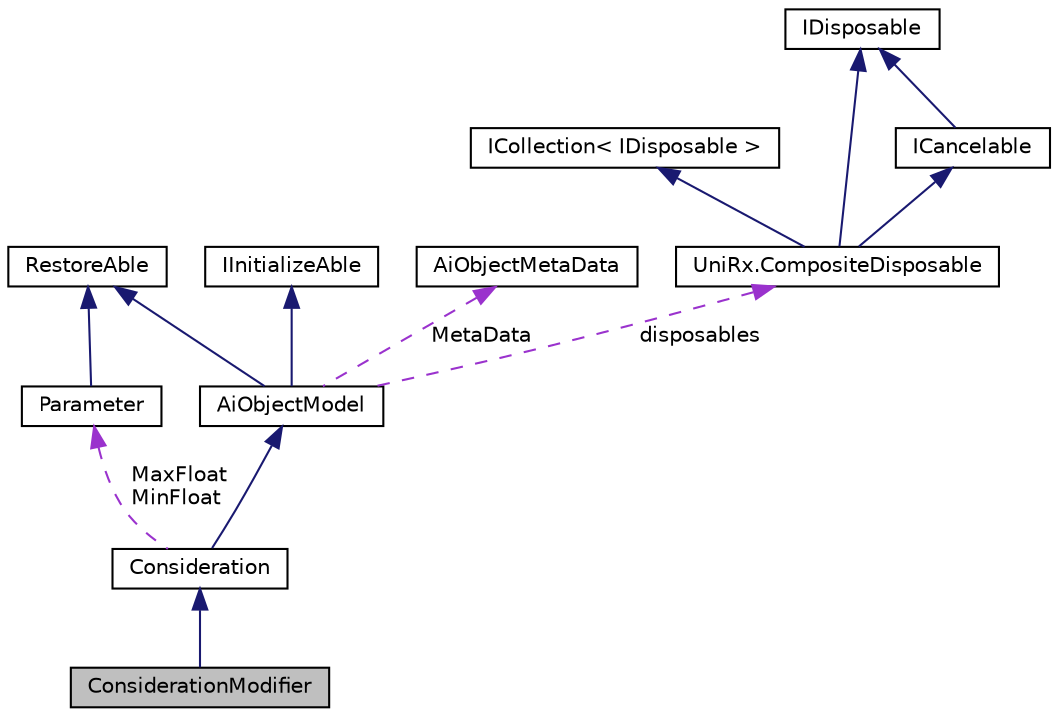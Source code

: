 digraph "ConsiderationModifier"
{
 // LATEX_PDF_SIZE
  edge [fontname="Helvetica",fontsize="10",labelfontname="Helvetica",labelfontsize="10"];
  node [fontname="Helvetica",fontsize="10",shape=record];
  Node1 [label="ConsiderationModifier",height=0.2,width=0.4,color="black", fillcolor="grey75", style="filled", fontcolor="black",tooltip="Use this to set the weight of a certain Utility container I.e: The agent must continue to eat untill ..."];
  Node2 -> Node1 [dir="back",color="midnightblue",fontsize="10",style="solid",fontname="Helvetica"];
  Node2 [label="Consideration",height=0.2,width=0.4,color="black", fillcolor="white", style="filled",URL="$class_consideration.html",tooltip=" "];
  Node3 -> Node2 [dir="back",color="midnightblue",fontsize="10",style="solid",fontname="Helvetica"];
  Node3 [label="AiObjectModel",height=0.2,width=0.4,color="black", fillcolor="white", style="filled",URL="$class_ai_object_model.html",tooltip=" "];
  Node4 -> Node3 [dir="back",color="midnightblue",fontsize="10",style="solid",fontname="Helvetica"];
  Node4 [label="RestoreAble",height=0.2,width=0.4,color="black", fillcolor="white", style="filled",URL="$class_restore_able.html",tooltip=" "];
  Node5 -> Node3 [dir="back",color="midnightblue",fontsize="10",style="solid",fontname="Helvetica"];
  Node5 [label="IInitializeAble",height=0.2,width=0.4,color="black", fillcolor="white", style="filled",tooltip=" "];
  Node6 -> Node3 [dir="back",color="darkorchid3",fontsize="10",style="dashed",label=" MetaData" ,fontname="Helvetica"];
  Node6 [label="AiObjectMetaData",height=0.2,width=0.4,color="black", fillcolor="white", style="filled",tooltip=" "];
  Node7 -> Node3 [dir="back",color="darkorchid3",fontsize="10",style="dashed",label=" disposables" ,fontname="Helvetica"];
  Node7 [label="UniRx.CompositeDisposable",height=0.2,width=0.4,color="black", fillcolor="white", style="filled",URL="$class_uni_rx_1_1_composite_disposable.html",tooltip=" "];
  Node8 -> Node7 [dir="back",color="midnightblue",fontsize="10",style="solid",fontname="Helvetica"];
  Node8 [label="ICollection\< IDisposable \>",height=0.2,width=0.4,color="black", fillcolor="white", style="filled",tooltip=" "];
  Node9 -> Node7 [dir="back",color="midnightblue",fontsize="10",style="solid",fontname="Helvetica"];
  Node9 [label="IDisposable",height=0.2,width=0.4,color="black", fillcolor="white", style="filled",tooltip=" "];
  Node10 -> Node7 [dir="back",color="midnightblue",fontsize="10",style="solid",fontname="Helvetica"];
  Node10 [label="ICancelable",height=0.2,width=0.4,color="black", fillcolor="white", style="filled",URL="$interface_uni_rx_1_1_i_cancelable.html",tooltip=" "];
  Node9 -> Node10 [dir="back",color="midnightblue",fontsize="10",style="solid",fontname="Helvetica"];
  Node11 -> Node2 [dir="back",color="darkorchid3",fontsize="10",style="dashed",label=" MaxFloat\nMinFloat" ,fontname="Helvetica"];
  Node11 [label="Parameter",height=0.2,width=0.4,color="black", fillcolor="white", style="filled",URL="$class_parameter.html",tooltip=" "];
  Node4 -> Node11 [dir="back",color="midnightblue",fontsize="10",style="solid",fontname="Helvetica"];
}
